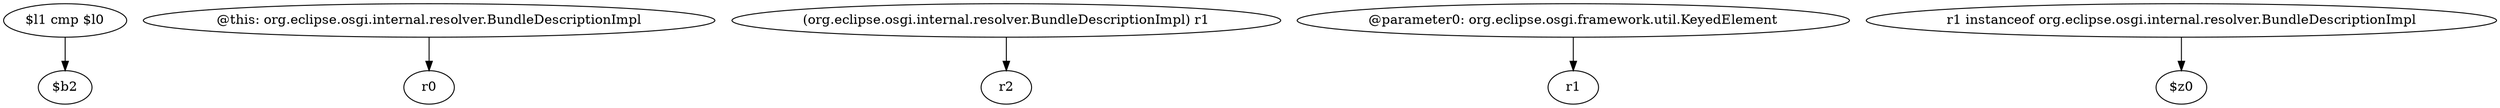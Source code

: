digraph g {
0[label="$l1 cmp $l0"]
1[label="$b2"]
0->1[label=""]
2[label="@this: org.eclipse.osgi.internal.resolver.BundleDescriptionImpl"]
3[label="r0"]
2->3[label=""]
4[label="(org.eclipse.osgi.internal.resolver.BundleDescriptionImpl) r1"]
5[label="r2"]
4->5[label=""]
6[label="@parameter0: org.eclipse.osgi.framework.util.KeyedElement"]
7[label="r1"]
6->7[label=""]
8[label="r1 instanceof org.eclipse.osgi.internal.resolver.BundleDescriptionImpl"]
9[label="$z0"]
8->9[label=""]
}